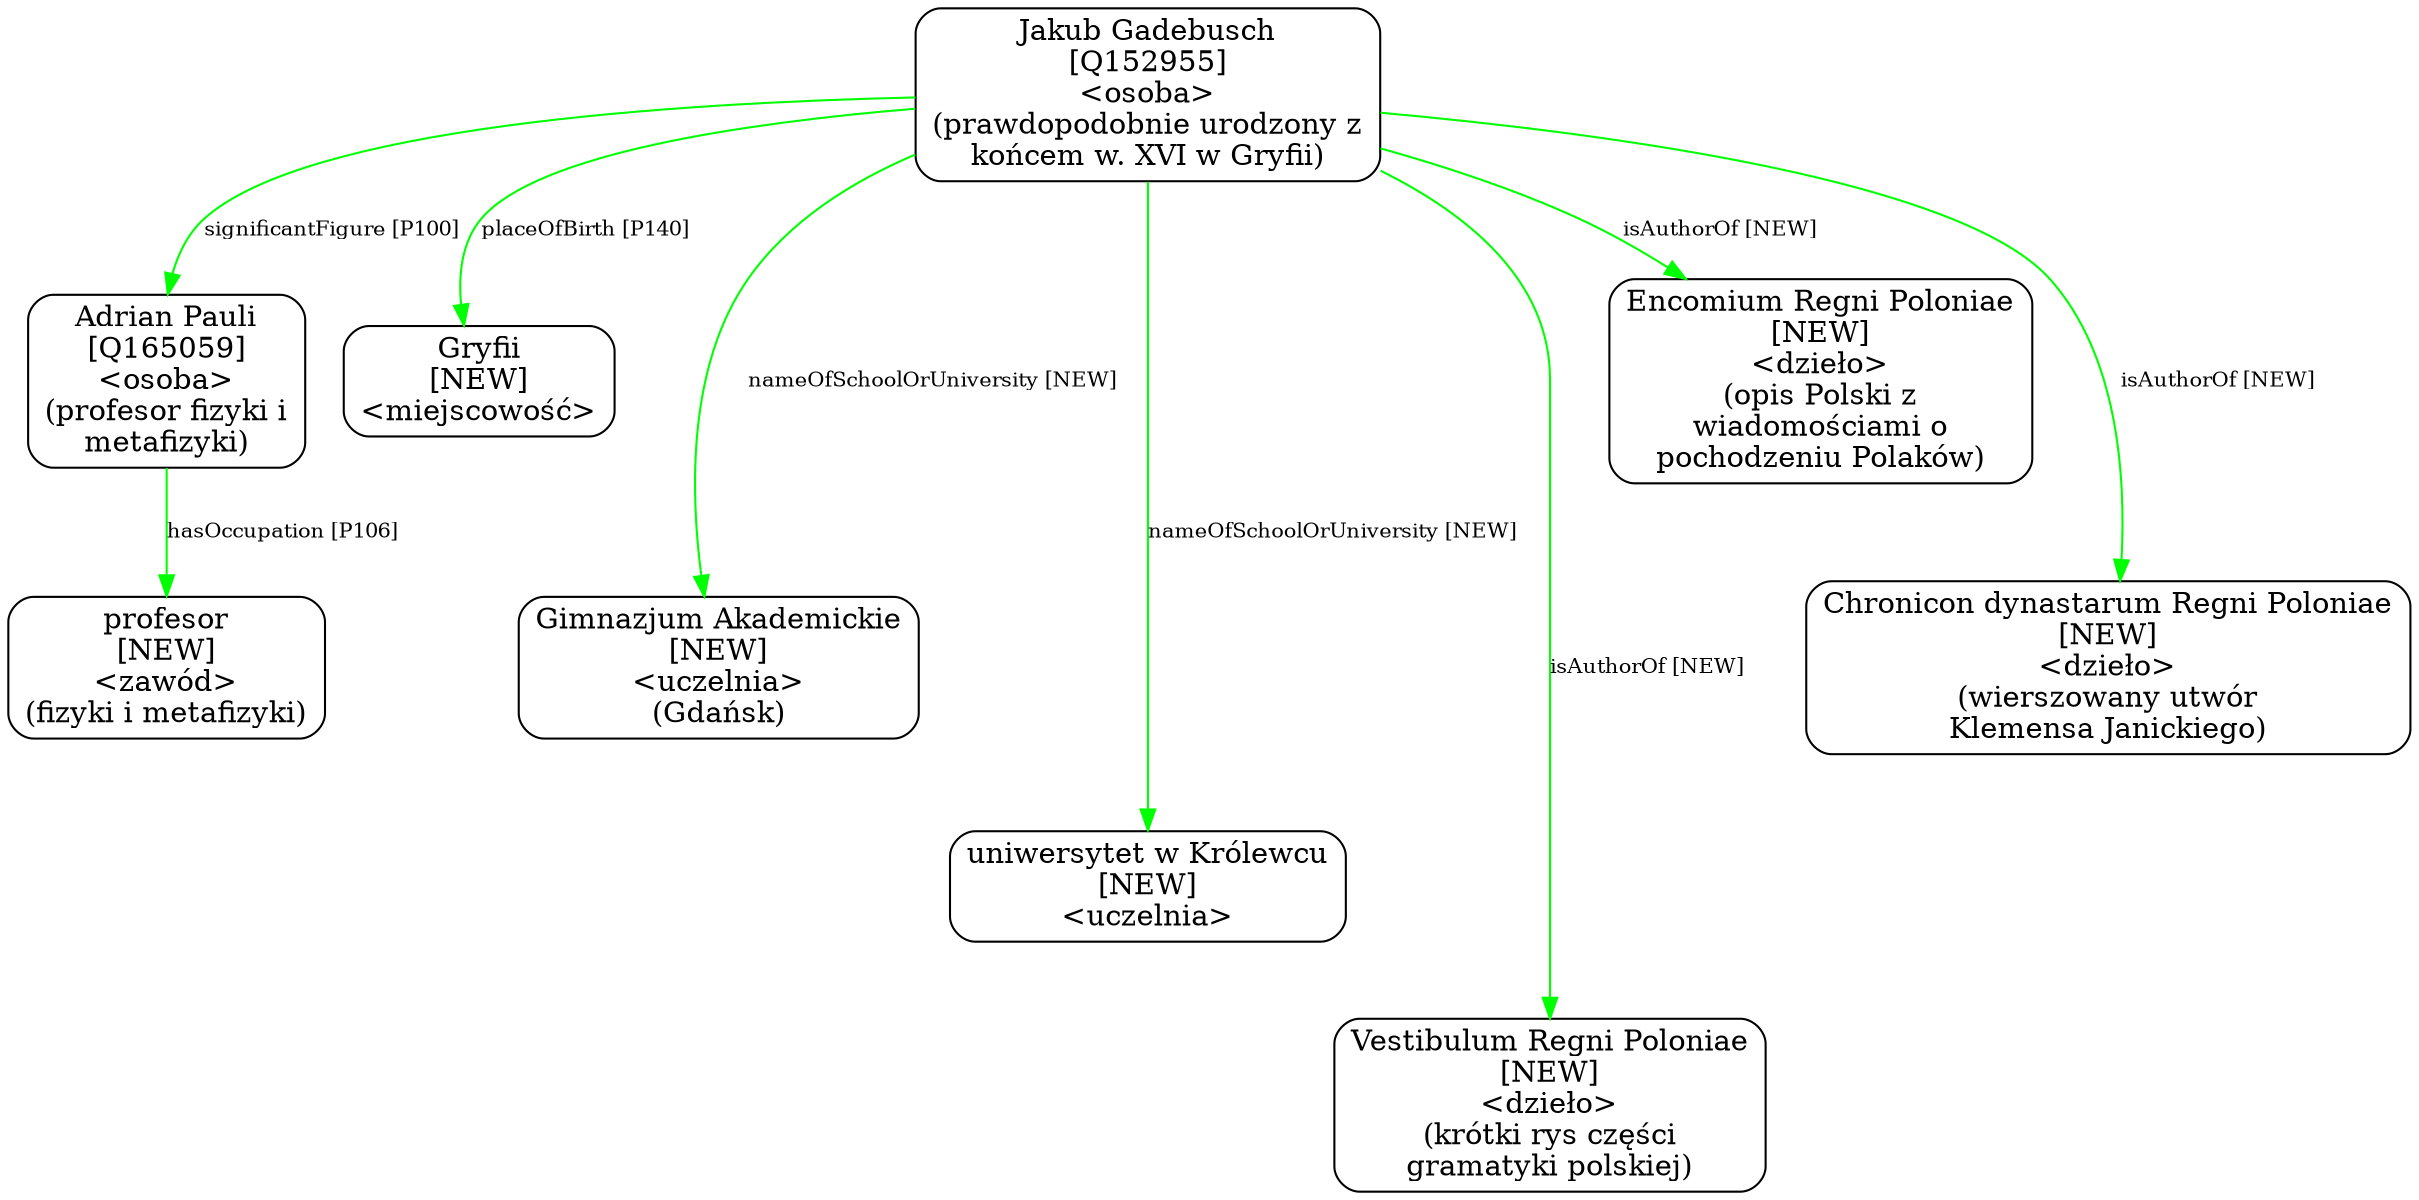 digraph {
	node [shape=box,
		style=rounded
	];
	edge [fontsize=10];
	"Jakub Gadebusch
[Q152955]
<osoba>
(prawdopodobnie urodzony z
końcem w. XVI w Gryfii)"	[color=black,
		label="Jakub Gadebusch
[Q152955]
<osoba>
(prawdopodobnie urodzony z
końcem w. XVI w Gryfii)"];
	"Adrian Pauli
[Q165059]
<osoba>
(profesor fizyki i
metafizyki)"	[color=black,
		label="Adrian Pauli
[Q165059]
<osoba>
(profesor fizyki i
metafizyki)"];
	"Jakub Gadebusch
[Q152955]
<osoba>
(prawdopodobnie urodzony z
końcem w. XVI w Gryfii)" -> "Adrian Pauli
[Q165059]
<osoba>
(profesor fizyki i
metafizyki)"	[color=green,
		label="significantFigure [P100]"];
	"Jakub Gadebusch
[Q152955]
<osoba>
(prawdopodobnie urodzony z
końcem w. XVI w Gryfii)" -> "Gryfii
[NEW]
<miejscowość>"	[color=green,
		label="placeOfBirth [P140]",
		minlen=1];
	"Jakub Gadebusch
[Q152955]
<osoba>
(prawdopodobnie urodzony z
końcem w. XVI w Gryfii)" -> "Gimnazjum Akademickie
[NEW]
<uczelnia>
(Gdańsk)"	[color=green,
		label="nameOfSchoolOrUniversity [NEW]",
		minlen=2];
	"Jakub Gadebusch
[Q152955]
<osoba>
(prawdopodobnie urodzony z
końcem w. XVI w Gryfii)" -> "uniwersytet w Królewcu
[NEW]
<uczelnia>"	[color=green,
		label="nameOfSchoolOrUniversity [NEW]",
		minlen=3];
	"Jakub Gadebusch
[Q152955]
<osoba>
(prawdopodobnie urodzony z
końcem w. XVI w Gryfii)" -> "Vestibulum Regni Poloniae
[NEW]
<dzieło>
(krótki rys części
gramatyki polskiej)"	[color=green,
		label="isAuthorOf [NEW]",
		minlen=4];
	"Jakub Gadebusch
[Q152955]
<osoba>
(prawdopodobnie urodzony z
końcem w. XVI w Gryfii)" -> "Encomium Regni Poloniae
[NEW]
<dzieło>
(opis Polski z
wiadomościami o
pochodzeniu Polaków)"	[color=green,
		label="isAuthorOf [NEW]",
		minlen=1];
	"Jakub Gadebusch
[Q152955]
<osoba>
(prawdopodobnie urodzony z
końcem w. XVI w Gryfii)" -> "Chronicon dynastarum Regni Poloniae
[NEW]
<dzieło>
(wierszowany utwór
Klemensa Janickiego)"	[color=green,
		label="isAuthorOf [NEW]",
		minlen=2];
	"Adrian Pauli
[Q165059]
<osoba>
(profesor fizyki i
metafizyki)" -> "profesor
[NEW]
<zawód>
(fizyki i metafizyki)"	[color=green,
		label="hasOccupation [P106]",
		minlen=1];
}
